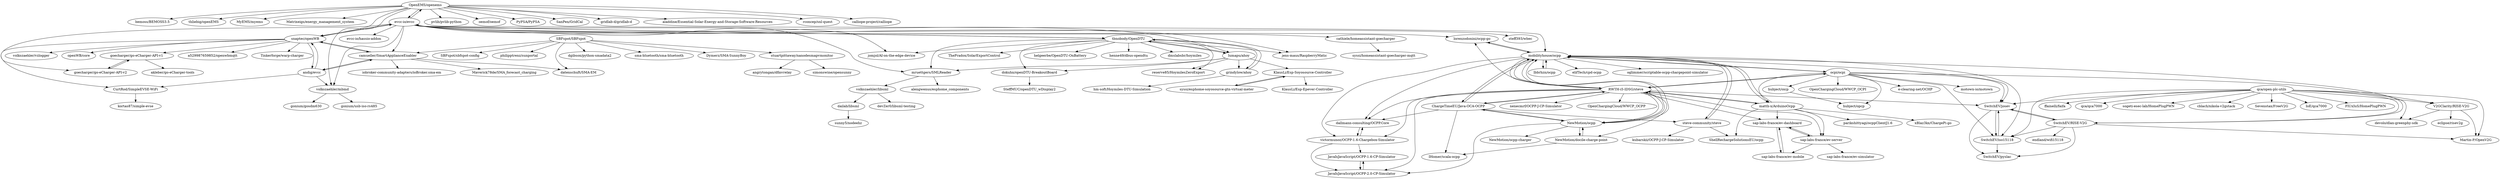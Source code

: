 digraph G {
"OpenEMS/openems" -> "bemoss/BEMOSS3.5"
"OpenEMS/openems" -> "thliebig/openEMS" ["e"=1]
"OpenEMS/openems" -> "MyEMS/myems"
"OpenEMS/openems" -> "Matrixeigs/energy_management_system" ["e"=1]
"OpenEMS/openems" -> "volkszaehler/mbmd"
"OpenEMS/openems" -> "evcc-io/evcc"
"OpenEMS/openems" -> "pvlib/pvlib-python" ["e"=1]
"OpenEMS/openems" -> "oemof/oemof" ["e"=1]
"OpenEMS/openems" -> "PyPSA/PyPSA" ["e"=1]
"OpenEMS/openems" -> "SanPen/GridCal" ["e"=1]
"OpenEMS/openems" -> "snaptec/openWB"
"OpenEMS/openems" -> "gridlab-d/gridlab-d" ["e"=1]
"OpenEMS/openems" -> "aladdine/Essential-Solar-Energy-and-Storage-Software-Resources"
"OpenEMS/openems" -> "rconcep/snl-quest"
"OpenEMS/openems" -> "calliope-project/calliope" ["e"=1]
"evcc-io/evcc" -> "snaptec/openWB"
"evcc-io/evcc" -> "OpenEMS/openems"
"evcc-io/evcc" -> "camueller/SmartApplianceEnabler"
"evcc-io/evcc" -> "steff393/wbec"
"evcc-io/evcc" -> "evcc-io/hassio-addon"
"evcc-io/evcc" -> "tbnobody/OpenDTU"
"evcc-io/evcc" -> "volkszaehler/mbmd"
"evcc-io/evcc" -> "goecharger/go-eCharger-API-v2"
"evcc-io/evcc" -> "jomjol/AI-on-the-edge-device" ["e"=1]
"evcc-io/evcc" -> "lumapu/ahoy"
"evcc-io/evcc" -> "mruettgers/SMLReader"
"evcc-io/evcc" -> "lorenzodonini/ocpp-go"
"evcc-io/evcc" -> "jens-maus/RaspberryMatic" ["e"=1]
"evcc-io/evcc" -> "mobilityhouse/ocpp"
"evcc-io/evcc" -> "cathiele/homeassistant-goecharger"
"steve-community/steve" -> "ShellRechargeSolutionsEU/ocpp"
"steve-community/steve" -> "mobilityhouse/ocpp"
"steve-community/steve" -> "kubarskii/OCPP-J-CP-Simulator"
"mruettgers/SMLReader" -> "volkszaehler/libsml"
"mruettgers/SMLReader" -> "alengwenus/esphome_components"
"mobilityhouse/ocpp" -> "RWTH-i5-IDSG/steve"
"mobilityhouse/ocpp" -> "lbbrhzn/ocpp"
"mobilityhouse/ocpp" -> "lorenzodonini/ocpp-go"
"mobilityhouse/ocpp" -> "matth-x/ArduinoOcpp"
"mobilityhouse/ocpp" -> "ChargeTimeEU/Java-OCA-OCPP"
"mobilityhouse/ocpp" -> "SwitchEV/josev"
"mobilityhouse/ocpp" -> "steve-community/steve"
"mobilityhouse/ocpp" -> "NewMotion/ocpp"
"mobilityhouse/ocpp" -> "dallmann-consulting/OCPP.Core"
"mobilityhouse/ocpp" -> "elifTech/cpd-ocpp"
"mobilityhouse/ocpp" -> "victormunoz/OCPP-1.6-Chargebox-Simulator"
"mobilityhouse/ocpp" -> "oglimmer/scriptable-ocpp-chargepoint-simulator"
"mobilityhouse/ocpp" -> "SwitchEV/RISE-V2G"
"mobilityhouse/ocpp" -> "SwitchEV/iso15118"
"mobilityhouse/ocpp" -> "ocpi/ocpi"
"CurtRod/SimpleEVSE-WiFi" -> "kortas87/simple-evse"
"SwitchEV/RISE-V2G" -> "SwitchEV/josev"
"SwitchEV/RISE-V2G" -> "SwitchEV/iso15118"
"SwitchEV/RISE-V2G" -> "endland/wifi15118"
"SwitchEV/RISE-V2G" -> "Martin-P/OpenV2G"
"SwitchEV/RISE-V2G" -> "SwitchEV/pyslac"
"SwitchEV/josev" -> "SwitchEV/iso15118"
"SwitchEV/josev" -> "SwitchEV/RISE-V2G"
"SwitchEV/josev" -> "SwitchEV/pyslac"
"SBFspot/SBFspot" -> "SBFspot/sbfspot-config"
"SBFspot/SBFspot" -> "datenschuft/SMA-EM"
"SBFspot/SBFspot" -> "philipptrenz/sunportal"
"SBFspot/SBFspot" -> "stuartpittaway/nanodesmapvmonitor"
"SBFspot/SBFspot" -> "dgibson/python-smadata2"
"SBFspot/SBFspot" -> "sma-bluetooth/sma-bluetooth"
"SBFspot/SBFspot" -> "Dymerz/SMA-SunnyBoy"
"SBFspot/SBFspot" -> "camueller/SmartApplianceEnabler"
"andig/evcc" -> "snaptec/openWB"
"andig/evcc" -> "camueller/SmartApplianceEnabler"
"andig/evcc" -> "CurtRod/SimpleEVSE-WiFi"
"andig/evcc" -> "volkszaehler/mbmd"
"tbnobody/OpenDTU" -> "lumapu/ahoy"
"tbnobody/OpenDTU" -> "grindylow/ahoy"
"tbnobody/OpenDTU" -> "dokuhn/openDTU-BreakoutBoard"
"tbnobody/OpenDTU" -> "jomjol/AI-on-the-edge-device" ["e"=1]
"tbnobody/OpenDTU" -> "helgeerbe/OpenDTU-OnBattery"
"tbnobody/OpenDTU" -> "mruettgers/SMLReader"
"tbnobody/OpenDTU" -> "reserve85/HoymilesZeroExport"
"tbnobody/OpenDTU" -> "henne49/dbus-opendtu"
"tbnobody/OpenDTU" -> "dmslabsbr/hoymiles"
"tbnobody/OpenDTU" -> "evcc-io/evcc"
"tbnobody/OpenDTU" -> "jens-maus/RaspberryMatic" ["e"=1]
"tbnobody/OpenDTU" -> "ThePradox/SolarExportControl"
"grindylow/ahoy" -> "tbnobody/OpenDTU"
"grindylow/ahoy" -> "hm-soft/Hoymiles-DTU-Simulation"
"RWTH-i5-IDSG/steve" -> "mobilityhouse/ocpp"
"RWTH-i5-IDSG/steve" -> "ChargeTimeEU/Java-OCA-OCPP"
"RWTH-i5-IDSG/steve" -> "NewMotion/ocpp"
"RWTH-i5-IDSG/steve" -> "matth-x/ArduinoOcpp"
"RWTH-i5-IDSG/steve" -> "victormunoz/OCPP-1.6-Chargebox-Simulator"
"RWTH-i5-IDSG/steve" -> "dallmann-consulting/OCPP.Core"
"RWTH-i5-IDSG/steve" -> "JavaIsJavaScript/OCPP-2.0-CP-Simulator"
"RWTH-i5-IDSG/steve" -> "nenecmrf/OCPP-J-CP-Simulator"
"RWTH-i5-IDSG/steve" -> "sap-labs-france/ev-server"
"RWTH-i5-IDSG/steve" -> "NewMotion/docile-charge-point"
"RWTH-i5-IDSG/steve" -> "SwitchEV/josev"
"RWTH-i5-IDSG/steve" -> "lorenzodonini/ocpp-go"
"RWTH-i5-IDSG/steve" -> "ocpi/ocpi"
"RWTH-i5-IDSG/steve" -> "sap-labs-france/ev-dashboard"
"RWTH-i5-IDSG/steve" -> "OpenChargingCloud/WWCP_OCPP"
"snaptec/openWB" -> "andig/evcc"
"snaptec/openWB" -> "camueller/SmartApplianceEnabler"
"snaptec/openWB" -> "evcc-io/evcc"
"snaptec/openWB" -> "CurtRod/SimpleEVSE-WiFi"
"snaptec/openWB" -> "openWB/core"
"snaptec/openWB" -> "goecharger/go-eCharger-API-v1"
"snaptec/openWB" -> "a529987659852/openwbmqtt"
"snaptec/openWB" -> "Tinkerforge/warp-charger"
"snaptec/openWB" -> "volkszaehler/vzlogger" ["e"=1]
"lumapu/ahoy" -> "tbnobody/OpenDTU"
"lumapu/ahoy" -> "dokuhn/openDTU-BreakoutBoard"
"lumapu/ahoy" -> "grindylow/ahoy"
"lumapu/ahoy" -> "reserve85/HoymilesZeroExport"
"lumapu/ahoy" -> "KlausLi/Esp-Soyosource-Controller"
"lumapu/ahoy" -> "mruettgers/SMLReader"
"camueller/SmartApplianceEnabler" -> "andig/evcc"
"camueller/SmartApplianceEnabler" -> "datenschuft/SMA-EM"
"camueller/SmartApplianceEnabler" -> "Maverick78de/SMA_forecast_charging"
"camueller/SmartApplianceEnabler" -> "snaptec/openWB"
"camueller/SmartApplianceEnabler" -> "iobroker-community-adapters/ioBroker.sma-em"
"matth-x/ArduinoOcpp" -> "mobilityhouse/ocpp"
"matth-x/ArduinoOcpp" -> "sap-labs-france/ev-dashboard"
"matth-x/ArduinoOcpp" -> "sap-labs-france/ev-server"
"matth-x/ArduinoOcpp" -> "parikshittyagi/ocppClientJ1.6"
"matth-x/ArduinoOcpp" -> "xBlaz3kx/ChargePi-go"
"matth-x/ArduinoOcpp" -> "ShellRechargeSolutionsEU/ocpp"
"matth-x/ArduinoOcpp" -> "RWTH-i5-IDSG/steve"
"volkszaehler/mbmd" -> "gonium/gosdm630"
"volkszaehler/mbmd" -> "gonium/usb-iso-rs485"
"lorenzodonini/ocpp-go" -> "mobilityhouse/ocpp"
"qca/open-plc-utils" -> "ffainelli/faifa"
"qca/open-plc-utils" -> "qca/qca7000"
"qca/open-plc-utils" -> "devolo/dlan-greenphy-sdk"
"qca/open-plc-utils" -> "sogeti-esec-lab/HomePlugPWN"
"qca/open-plc-utils" -> "Martin-P/OpenV2G"
"qca/open-plc-utils" -> "V2GClarity/RISE-V2G"
"qca/open-plc-utils" -> "cblach/nikola-v2gstack"
"qca/open-plc-utils" -> "Sevenstax/FreeV2G"
"qca/open-plc-utils" -> "SwitchEV/RISE-V2G"
"qca/open-plc-utils" -> "IoE/qca7000"
"qca/open-plc-utils" -> "FlUxIuS/HomePlugPWN"
"qca/open-plc-utils" -> "SwitchEV/josev"
"qca/open-plc-utils" -> "SwitchEV/iso15118"
"dailab/libsml" -> "sunny5/nodeehz"
"goecharger/go-eCharger-API-v2" -> "goecharger/go-eCharger-API-v1"
"goecharger/go-eCharger-API-v1" -> "goecharger/go-eCharger-API-v2"
"goecharger/go-eCharger-API-v1" -> "akleber/go-eCharger-tools"
"sap-labs-france/ev-mobile" -> "sap-labs-france/ev-dashboard"
"ocpi/ocpi" -> "hubject/oicp"
"ocpi/ocpi" -> "e-clearing-net/OCHP"
"ocpi/ocpi" -> "hubject/opcp"
"ocpi/ocpi" -> "motown-io/motown"
"ocpi/ocpi" -> "RWTH-i5-IDSG/steve"
"ocpi/ocpi" -> "mobilityhouse/ocpp"
"ocpi/ocpi" -> "matth-x/ArduinoOcpp"
"ocpi/ocpi" -> "V2GClarity/RISE-V2G"
"ocpi/ocpi" -> "SwitchEV/josev"
"ocpi/ocpi" -> "SwitchEV/iso15118"
"ocpi/ocpi" -> "OpenChargingCloud/WWCP_OCPI"
"KlausLi/Esp-Soyosource-Controller" -> "syssi/esphome-soyosource-gtn-virtual-meter"
"KlausLi/Esp-Soyosource-Controller" -> "KlausLi/Esp-Epever-Controller"
"syssi/esphome-soyosource-gtn-virtual-meter" -> "KlausLi/Esp-Soyosource-Controller"
"SwitchEV/iso15118" -> "SwitchEV/pyslac"
"SwitchEV/iso15118" -> "SwitchEV/josev"
"sap-labs-france/ev-server" -> "sap-labs-france/ev-dashboard"
"sap-labs-france/ev-server" -> "sap-labs-france/ev-mobile"
"sap-labs-france/ev-server" -> "sap-labs-france/ev-simulator"
"stuartpittaway/nanodesmapvmonitor" -> "angrytongan/dfinvrelay"
"stuartpittaway/nanodesmapvmonitor" -> "simonswine/opensunny"
"dallmann-consulting/OCPP.Core" -> "victormunoz/OCPP-1.6-Chargebox-Simulator"
"dokuhn/openDTU-BreakoutBoard" -> "SteffMUC/openDTU_wDisplay2"
"cathiele/homeassistant-goecharger" -> "syssi/homeassistant-goecharger-mqtt"
"lbbrhzn/ocpp" -> "mobilityhouse/ocpp"
"NewMotion/ocpp" -> "NewMotion/docile-charge-point"
"NewMotion/ocpp" -> "NewMotion/ocpp-charger"
"NewMotion/ocpp" -> "ChargeTimeEU/Java-OCA-OCPP"
"NewMotion/ocpp" -> "RWTH-i5-IDSG/steve"
"NewMotion/ocpp" -> "JavaIsJavaScript/OCPP-2.0-CP-Simulator"
"NewMotion/ocpp" -> "mobilityhouse/ocpp"
"ChargeTimeEU/Java-OCA-OCPP" -> "RWTH-i5-IDSG/steve"
"ChargeTimeEU/Java-OCA-OCPP" -> "NewMotion/ocpp"
"ChargeTimeEU/Java-OCA-OCPP" -> "mobilityhouse/ocpp"
"ChargeTimeEU/Java-OCA-OCPP" -> "dallmann-consulting/OCPP.Core"
"ChargeTimeEU/Java-OCA-OCPP" -> "IHomer/scala-ocpp"
"ChargeTimeEU/Java-OCA-OCPP" -> "steve-community/steve"
"volkszaehler/libsml" -> "devZer0/libsml-testing"
"volkszaehler/libsml" -> "dailab/libsml"
"sap-labs-france/ev-dashboard" -> "sap-labs-france/ev-mobile"
"sap-labs-france/ev-dashboard" -> "sap-labs-france/ev-server"
"NewMotion/docile-charge-point" -> "IHomer/scala-ocpp"
"NewMotion/docile-charge-point" -> "NewMotion/ocpp"
"V2GClarity/RISE-V2G" -> "Martin-P/OpenV2G"
"V2GClarity/RISE-V2G" -> "eclipse/risev2g"
"V2GClarity/RISE-V2G" -> "devolo/dlan-greenphy-sdk"
"hubject/oicp" -> "hubject/opcp"
"JavaIsJavaScript/OCPP-1.6-CP-Simulator" -> "JavaIsJavaScript/OCPP-2.0-CP-Simulator"
"JavaIsJavaScript/OCPP-2.0-CP-Simulator" -> "JavaIsJavaScript/OCPP-1.6-CP-Simulator"
"victormunoz/OCPP-1.6-Chargebox-Simulator" -> "JavaIsJavaScript/OCPP-2.0-CP-Simulator"
"victormunoz/OCPP-1.6-Chargebox-Simulator" -> "JavaIsJavaScript/OCPP-1.6-CP-Simulator"
"victormunoz/OCPP-1.6-Chargebox-Simulator" -> "dallmann-consulting/OCPP.Core"
"OpenEMS/openems" ["l"="25.344,-18.757"]
"bemoss/BEMOSS3.5" ["l"="25.307,-18.749"]
"thliebig/openEMS" ["l"="-9.541,47.201"]
"MyEMS/myems" ["l"="25.308,-18.718"]
"Matrixeigs/energy_management_system" ["l"="24.526,32.025"]
"volkszaehler/mbmd" ["l"="25.363,-18.771"]
"evcc-io/evcc" ["l"="25.403,-18.788"]
"pvlib/pvlib-python" ["l"="25.912,-18.882"]
"oemof/oemof" ["l"="25.952,-18.81"]
"PyPSA/PyPSA" ["l"="25.968,-18.842"]
"SanPen/GridCal" ["l"="26.015,-18.863"]
"snaptec/openWB" ["l"="25.347,-18.804"]
"gridlab-d/gridlab-d" ["l"="26.114,-18.9"]
"aladdine/Essential-Solar-Energy-and-Storage-Software-Resources" ["l"="25.339,-18.723"]
"rconcep/snl-quest" ["l"="25.324,-18.737"]
"calliope-project/calliope" ["l"="25.926,-18.804"]
"camueller/SmartApplianceEnabler" ["l"="25.315,-18.818"]
"steff393/wbec" ["l"="25.437,-18.801"]
"evcc-io/hassio-addon" ["l"="25.411,-18.814"]
"tbnobody/OpenDTU" ["l"="25.445,-18.728"]
"goecharger/go-eCharger-API-v2" ["l"="25.387,-18.821"]
"jomjol/AI-on-the-edge-device" ["l"="-39.385,40.252"]
"lumapu/ahoy" ["l"="25.42,-18.72"]
"mruettgers/SMLReader" ["l"="25.455,-18.756"]
"lorenzodonini/ocpp-go" ["l"="25.462,-18.864"]
"jens-maus/RaspberryMatic" ["l"="-41.389,41.368"]
"mobilityhouse/ocpp" ["l"="25.486,-18.902"]
"cathiele/homeassistant-goecharger" ["l"="25.4,-18.757"]
"steve-community/steve" ["l"="25.53,-18.91"]
"ShellRechargeSolutionsEU/ocpp" ["l"="25.536,-18.926"]
"kubarskii/OCPP-J-CP-Simulator" ["l"="25.568,-18.911"]
"volkszaehler/libsml" ["l"="25.507,-18.744"]
"alengwenus/esphome_components" ["l"="25.481,-18.764"]
"RWTH-i5-IDSG/steve" ["l"="25.509,-18.906"]
"lbbrhzn/ocpp" ["l"="25.457,-18.892"]
"matth-x/ArduinoOcpp" ["l"="25.514,-18.932"]
"ChargeTimeEU/Java-OCA-OCPP" ["l"="25.518,-18.891"]
"SwitchEV/josev" ["l"="25.494,-18.952"]
"NewMotion/ocpp" ["l"="25.51,-18.878"]
"dallmann-consulting/OCPP.Core" ["l"="25.489,-18.883"]
"elifTech/cpd-ocpp" ["l"="25.537,-18.889"]
"victormunoz/OCPP-1.6-Chargebox-Simulator" ["l"="25.493,-18.868"]
"oglimmer/scriptable-ocpp-chargepoint-simulator" ["l"="25.453,-18.91"]
"SwitchEV/RISE-V2G" ["l"="25.487,-18.971"]
"SwitchEV/iso15118" ["l"="25.481,-18.957"]
"ocpi/ocpi" ["l"="25.474,-18.937"]
"CurtRod/SimpleEVSE-WiFi" ["l"="25.3,-18.788"]
"kortas87/simple-evse" ["l"="25.272,-18.778"]
"endland/wifi15118" ["l"="25.465,-18.982"]
"Martin-P/OpenV2G" ["l"="25.474,-18.997"]
"SwitchEV/pyslac" ["l"="25.471,-18.97"]
"SBFspot/SBFspot" ["l"="25.245,-18.842"]
"SBFspot/sbfspot-config" ["l"="25.244,-18.868"]
"datenschuft/SMA-EM" ["l"="25.276,-18.837"]
"philipptrenz/sunportal" ["l"="25.221,-18.844"]
"stuartpittaway/nanodesmapvmonitor" ["l"="25.202,-18.857"]
"dgibson/python-smadata2" ["l"="25.233,-18.819"]
"sma-bluetooth/sma-bluetooth" ["l"="25.228,-18.859"]
"Dymerz/SMA-SunnyBoy" ["l"="25.216,-18.828"]
"andig/evcc" ["l"="25.323,-18.796"]
"grindylow/ahoy" ["l"="25.471,-18.719"]
"dokuhn/openDTU-BreakoutBoard" ["l"="25.428,-18.692"]
"helgeerbe/OpenDTU-OnBattery" ["l"="25.461,-18.7"]
"reserve85/HoymilesZeroExport" ["l"="25.435,-18.705"]
"henne49/dbus-opendtu" ["l"="25.475,-18.7"]
"dmslabsbr/hoymiles" ["l"="25.459,-18.683"]
"ThePradox/SolarExportControl" ["l"="25.45,-18.704"]
"hm-soft/Hoymiles-DTU-Simulation" ["l"="25.497,-18.705"]
"JavaIsJavaScript/OCPP-2.0-CP-Simulator" ["l"="25.51,-18.861"]
"nenecmrf/OCPP-J-CP-Simulator" ["l"="25.556,-18.892"]
"sap-labs-france/ev-server" ["l"="25.552,-18.933"]
"NewMotion/docile-charge-point" ["l"="25.529,-18.872"]
"sap-labs-france/ev-dashboard" ["l"="25.537,-18.939"]
"OpenChargingCloud/WWCP_OCPP" ["l"="25.549,-18.909"]
"openWB/core" ["l"="25.348,-18.826"]
"goecharger/go-eCharger-API-v1" ["l"="25.368,-18.834"]
"a529987659852/openwbmqtt" ["l"="25.339,-18.783"]
"Tinkerforge/warp-charger" ["l"="25.334,-18.837"]
"volkszaehler/vzlogger" ["l"="10.586,-28.546"]
"KlausLi/Esp-Soyosource-Controller" ["l"="25.403,-18.668"]
"Maverick78de/SMA_forecast_charging" ["l"="25.289,-18.819"]
"iobroker-community-adapters/ioBroker.sma-em" ["l"="25.305,-18.839"]
"parikshittyagi/ocppClientJ1.6" ["l"="25.522,-18.959"]
"xBlaz3kx/ChargePi-go" ["l"="25.536,-18.956"]
"gonium/gosdm630" ["l"="25.363,-18.734"]
"gonium/usb-iso-rs485" ["l"="25.372,-18.754"]
"qca/open-plc-utils" ["l"="25.495,-19.01"]
"ffainelli/faifa" ["l"="25.518,-19.045"]
"qca/qca7000" ["l"="25.47,-19.034"]
"devolo/dlan-greenphy-sdk" ["l"="25.474,-19.014"]
"sogeti-esec-lab/HomePlugPWN" ["l"="25.493,-19.049"]
"V2GClarity/RISE-V2G" ["l"="25.489,-18.988"]
"cblach/nikola-v2gstack" ["l"="25.486,-19.034"]
"Sevenstax/FreeV2G" ["l"="25.527,-19.018"]
"IoE/qca7000" ["l"="25.501,-19.03"]
"FlUxIuS/HomePlugPWN" ["l"="25.515,-19.028"]
"dailab/libsml" ["l"="25.541,-18.737"]
"sunny5/nodeehz" ["l"="25.561,-18.728"]
"akleber/go-eCharger-tools" ["l"="25.366,-18.856"]
"sap-labs-france/ev-mobile" ["l"="25.557,-18.951"]
"hubject/oicp" ["l"="25.433,-18.951"]
"e-clearing-net/OCHP" ["l"="25.434,-18.929"]
"hubject/opcp" ["l"="25.446,-18.94"]
"motown-io/motown" ["l"="25.446,-18.966"]
"OpenChargingCloud/WWCP_OCPI" ["l"="25.457,-18.953"]
"syssi/esphome-soyosource-gtn-virtual-meter" ["l"="25.39,-18.65"]
"KlausLi/Esp-Epever-Controller" ["l"="25.41,-18.644"]
"sap-labs-france/ev-simulator" ["l"="25.582,-18.94"]
"angrytongan/dfinvrelay" ["l"="25.18,-18.854"]
"simonswine/opensunny" ["l"="25.186,-18.872"]
"SteffMUC/openDTU_wDisplay2" ["l"="25.431,-18.671"]
"syssi/homeassistant-goecharger-mqtt" ["l"="25.391,-18.735"]
"NewMotion/ocpp-charger" ["l"="25.53,-18.852"]
"IHomer/scala-ocpp" ["l"="25.545,-18.872"]
"devZer0/libsml-testing" ["l"="25.522,-18.729"]
"eclipse/risev2g" ["l"="25.515,-18.995"]
"JavaIsJavaScript/OCPP-1.6-CP-Simulator" ["l"="25.503,-18.844"]
}